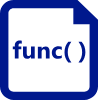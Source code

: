 <mxfile>
    <diagram id="hBzLYNkcV3ddDx5QBOPM" name="Page-1">
        <mxGraphModel dx="494" dy="310" grid="1" gridSize="10" guides="1" tooltips="1" connect="1" arrows="1" fold="1" page="1" pageScale="1" pageWidth="850" pageHeight="1100" math="0" shadow="0">
            <root>
                <mxCell id="0"/>
                <mxCell id="1" parent="0"/>
                <mxCell id="2" value="" style="sketch=0;aspect=fixed;pointerEvents=1;shadow=0;dashed=0;html=1;strokeColor=none;labelPosition=center;verticalLabelPosition=bottom;verticalAlign=top;align=center;fillColor=#00188D;shape=mxgraph.mscae.enterprise.code_file" vertex="1" parent="1">
                    <mxGeometry x="230" y="140" width="49" height="50" as="geometry"/>
                </mxCell>
            </root>
        </mxGraphModel>
    </diagram>
    <diagram id="94kcuLWKKdeLW9n1hLSp" name="Page-2">
        <mxGraphModel dx="2085" dy="775" grid="1" gridSize="10" guides="1" tooltips="1" connect="1" arrows="1" fold="1" page="1" pageScale="1" pageWidth="850" pageHeight="1100" math="0" shadow="0">
            <root>
                <mxCell id="0"/>
                <mxCell id="1" parent="0"/>
                <UserObject label="&lt;div style=&quot;color: #ededed;background-color: #0a0a0a;font-family: Consolas, &#39;Courier New&#39;, monospace;font-weight: normal;font-size: 14px;line-height: 19px;white-space: pre;&quot;&gt;&lt;div&gt;&lt;span style=&quot;color: #ededed;&quot;&gt;{&lt;/span&gt;&lt;span style=&quot;color: #a1a1a1;&quot;&gt;/* &amp;nbsp;&lt;/span&gt;&lt;/div&gt;&lt;div&gt;&lt;span style=&quot;color: #a1a1a1;&quot;&gt;&amp;nbsp; &amp;nbsp; &amp;nbsp; &amp;nbsp; &amp;nbsp; &amp;nbsp; &amp;nbsp; &amp;nbsp; &amp;nbsp; &amp;nbsp;&amp;lt;div&amp;gt;&lt;/span&gt;&lt;/div&gt;&lt;div&gt;&lt;span style=&quot;color: #a1a1a1;&quot;&gt;&amp;nbsp; &amp;nbsp; &amp;nbsp; &amp;nbsp; &amp;nbsp; &amp;nbsp; &amp;nbsp; &amp;nbsp; &amp;nbsp; &amp;nbsp; &amp;lt;label className=&quot;block text-sm font-semibold text-slate-700 mb-2&quot;&amp;gt;&lt;/span&gt;&lt;/div&gt;&lt;div&gt;&lt;span style=&quot;color: #a1a1a1;&quot;&gt;&amp;nbsp; &amp;nbsp; &amp;nbsp; &amp;nbsp; &amp;nbsp; &amp;nbsp; &amp;nbsp; &amp;nbsp; &amp;nbsp; &amp;nbsp; &amp;nbsp; Data e Hora da Publicação{&quot; &quot;}&lt;/span&gt;&lt;/div&gt;&lt;div&gt;&lt;span style=&quot;color: #a1a1a1;&quot;&gt;&amp;nbsp; &amp;nbsp; &amp;nbsp; &amp;nbsp; &amp;nbsp; &amp;nbsp; &amp;nbsp; &amp;nbsp; &amp;nbsp; &amp;nbsp; &amp;nbsp; &amp;lt;span className=&quot;text-red-500&quot;&amp;gt;*&amp;lt;/span&amp;gt;&lt;/span&gt;&lt;/div&gt;&lt;div&gt;&lt;span style=&quot;color: #a1a1a1;&quot;&gt;&amp;nbsp; &amp;nbsp; &amp;nbsp; &amp;nbsp; &amp;nbsp; &amp;nbsp; &amp;nbsp; &amp;nbsp; &amp;nbsp; &amp;nbsp; &amp;lt;/label&amp;gt;&lt;/span&gt;&lt;/div&gt;&lt;div&gt;&lt;span style=&quot;color: #a1a1a1;&quot;&gt;&amp;nbsp; &amp;nbsp; &amp;nbsp; &amp;nbsp; &amp;nbsp; &amp;nbsp; &amp;nbsp; &amp;nbsp; &amp;nbsp; &amp;nbsp; &amp;lt;Input&lt;/span&gt;&lt;/div&gt;&lt;div&gt;&lt;span style=&quot;color: #a1a1a1;&quot;&gt;&amp;nbsp; &amp;nbsp; &amp;nbsp; &amp;nbsp; &amp;nbsp; &amp;nbsp; &amp;nbsp; &amp;nbsp; &amp;nbsp; &amp;nbsp; &amp;nbsp; type=&quot;datetime-local&quot;&lt;/span&gt;&lt;/div&gt;&lt;div&gt;&lt;span style=&quot;color: #a1a1a1;&quot;&gt;&amp;nbsp; &amp;nbsp; &amp;nbsp; &amp;nbsp; &amp;nbsp; &amp;nbsp; &amp;nbsp; &amp;nbsp; &amp;nbsp; &amp;nbsp; &amp;nbsp; value={formData.publish_date}&lt;/span&gt;&lt;/div&gt;&lt;div&gt;&lt;span style=&quot;color: #a1a1a1;&quot;&gt;&amp;nbsp; &amp;nbsp; &amp;nbsp; &amp;nbsp; &amp;nbsp; &amp;nbsp; &amp;nbsp; &amp;nbsp; &amp;nbsp; &amp;nbsp; &amp;nbsp; onChange={(e) =&amp;gt;&lt;/span&gt;&lt;/div&gt;&lt;div&gt;&lt;span style=&quot;color: #a1a1a1;&quot;&gt;&amp;nbsp; &amp;nbsp; &amp;nbsp; &amp;nbsp; &amp;nbsp; &amp;nbsp; &amp;nbsp; &amp;nbsp; &amp;nbsp; &amp;nbsp; &amp;nbsp; &amp;nbsp; handleInputChange(&quot;publish_date&quot;, e.target.value)&lt;/span&gt;&lt;/div&gt;&lt;div&gt;&lt;span style=&quot;color: #a1a1a1;&quot;&gt;&amp;nbsp; &amp;nbsp; &amp;nbsp; &amp;nbsp; &amp;nbsp; &amp;nbsp; &amp;nbsp; &amp;nbsp; &amp;nbsp; &amp;nbsp; &amp;nbsp; }&lt;/span&gt;&lt;/div&gt;&lt;div&gt;&lt;span style=&quot;color: #a1a1a1;&quot;&gt;&amp;nbsp; &amp;nbsp; &amp;nbsp; &amp;nbsp; &amp;nbsp; &amp;nbsp; &amp;nbsp; &amp;nbsp; &amp;nbsp; &amp;nbsp; &amp;nbsp; required&lt;/span&gt;&lt;/div&gt;&lt;div&gt;&lt;span style=&quot;color: #a1a1a1;&quot;&gt;&amp;nbsp; &amp;nbsp; &amp;nbsp; &amp;nbsp; &amp;nbsp; &amp;nbsp; &amp;nbsp; &amp;nbsp; &amp;nbsp; &amp;nbsp; &amp;nbsp; className=&quot;rounded-xl border-slate-200 focus:ring-2 focus:ring-[#1B4B7C]/20 focus:border-[#1B4B7C]/50 transition-all&quot;&lt;/span&gt;&lt;/div&gt;&lt;div&gt;&lt;span style=&quot;color: #a1a1a1;&quot;&gt;&amp;nbsp; &amp;nbsp; &amp;nbsp; &amp;nbsp; &amp;nbsp; &amp;nbsp; &amp;nbsp; &amp;nbsp; &amp;nbsp; &amp;nbsp; /&amp;gt;&lt;/span&gt;&lt;/div&gt;&lt;div&gt;&lt;span style=&quot;color: #a1a1a1;&quot;&gt;&amp;nbsp; &amp;nbsp; &amp;nbsp; &amp;nbsp; &amp;nbsp; &amp;nbsp; &amp;nbsp; &amp;nbsp; &amp;nbsp; &amp;lt;/div&amp;gt;&lt;/span&gt;&lt;/div&gt;&lt;div&gt;&lt;span style=&quot;color: #a1a1a1;&quot;&gt;&amp;nbsp; &amp;nbsp; &amp;nbsp; &amp;nbsp; &amp;nbsp; &amp;nbsp; &amp;nbsp; &amp;nbsp; &amp;nbsp; */&lt;/span&gt;&lt;span style=&quot;color: #ededed;&quot;&gt;}&lt;/span&gt;&lt;/div&gt;&lt;/div&gt;" link="&lt;div style=&quot;color: #ededed;background-color: #0a0a0a;font-family: Consolas, &#39;Courier New&#39;, monospace;font-weight: normal;font-size: 14px;line-height: 19px;white-space: pre;&quot;&gt;&lt;div&gt;&lt;span style=&quot;color: #ededed;&quot;&gt;{&lt;/span&gt;&lt;span style=&quot;color: #a1a1a1;&quot;&gt;/* &amp;nbsp;&lt;/span&gt;&lt;/div&gt;&lt;div&gt;&lt;span style=&quot;color: #a1a1a1;&quot;&gt;&amp;nbsp; &amp;nbsp; &amp;nbsp; &amp;nbsp; &amp;nbsp; &amp;nbsp; &amp;nbsp; &amp;nbsp; &amp;nbsp; &amp;nbsp;&amp;lt;div&amp;gt;&lt;/span&gt;&lt;/div&gt;&lt;div&gt;&lt;span style=&quot;color: #a1a1a1;&quot;&gt;&amp;nbsp; &amp;nbsp; &amp;nbsp; &amp;nbsp; &amp;nbsp; &amp;nbsp; &amp;nbsp; &amp;nbsp; &amp;nbsp; &amp;nbsp; &amp;lt;label className=&quot;block text-sm font-semibold text-slate-700 mb-2&quot;&amp;gt;&lt;/span&gt;&lt;/div&gt;&lt;div&gt;&lt;span style=&quot;color: #a1a1a1;&quot;&gt;&amp;nbsp; &amp;nbsp; &amp;nbsp; &amp;nbsp; &amp;nbsp; &amp;nbsp; &amp;nbsp; &amp;nbsp; &amp;nbsp; &amp;nbsp; &amp;nbsp; Data e Hora da Publicação{&quot; &quot;}&lt;/span&gt;&lt;/div&gt;&lt;div&gt;&lt;span style=&quot;color: #a1a1a1;&quot;&gt;&amp;nbsp; &amp;nbsp; &amp;nbsp; &amp;nbsp; &amp;nbsp; &amp;nbsp; &amp;nbsp; &amp;nbsp; &amp;nbsp; &amp;nbsp; &amp;nbsp; &amp;lt;span className=&quot;text-red-500&quot;&amp;gt;*&amp;lt;/span&amp;gt;&lt;/span&gt;&lt;/div&gt;&lt;div&gt;&lt;span style=&quot;color: #a1a1a1;&quot;&gt;&amp;nbsp; &amp;nbsp; &amp;nbsp; &amp;nbsp; &amp;nbsp; &amp;nbsp; &amp;nbsp; &amp;nbsp; &amp;nbsp; &amp;nbsp; &amp;lt;/label&amp;gt;&lt;/span&gt;&lt;/div&gt;&lt;div&gt;&lt;span style=&quot;color: #a1a1a1;&quot;&gt;&amp;nbsp; &amp;nbsp; &amp;nbsp; &amp;nbsp; &amp;nbsp; &amp;nbsp; &amp;nbsp; &amp;nbsp; &amp;nbsp; &amp;nbsp; &amp;lt;Input&lt;/span&gt;&lt;/div&gt;&lt;div&gt;&lt;span style=&quot;color: #a1a1a1;&quot;&gt;&amp;nbsp; &amp;nbsp; &amp;nbsp; &amp;nbsp; &amp;nbsp; &amp;nbsp; &amp;nbsp; &amp;nbsp; &amp;nbsp; &amp;nbsp; &amp;nbsp; type=&quot;datetime-local&quot;&lt;/span&gt;&lt;/div&gt;&lt;div&gt;&lt;span style=&quot;color: #a1a1a1;&quot;&gt;&amp;nbsp; &amp;nbsp; &amp;nbsp; &amp;nbsp; &amp;nbsp; &amp;nbsp; &amp;nbsp; &amp;nbsp; &amp;nbsp; &amp;nbsp; &amp;nbsp; value={formData.publish_date}&lt;/span&gt;&lt;/div&gt;&lt;div&gt;&lt;span style=&quot;color: #a1a1a1;&quot;&gt;&amp;nbsp; &amp;nbsp; &amp;nbsp; &amp;nbsp; &amp;nbsp; &amp;nbsp; &amp;nbsp; &amp;nbsp; &amp;nbsp; &amp;nbsp; &amp;nbsp; onChange={(e) =&amp;gt;&lt;/span&gt;&lt;/div&gt;&lt;div&gt;&lt;span style=&quot;color: #a1a1a1;&quot;&gt;&amp;nbsp; &amp;nbsp; &amp;nbsp; &amp;nbsp; &amp;nbsp; &amp;nbsp; &amp;nbsp; &amp;nbsp; &amp;nbsp; &amp;nbsp; &amp;nbsp; &amp;nbsp; handleInputChange(&quot;publish_date&quot;, e.target.value)&lt;/span&gt;&lt;/div&gt;&lt;div&gt;&lt;span style=&quot;color: #a1a1a1;&quot;&gt;&amp;nbsp; &amp;nbsp; &amp;nbsp; &amp;nbsp; &amp;nbsp; &amp;nbsp; &amp;nbsp; &amp;nbsp; &amp;nbsp; &amp;nbsp; &amp;nbsp; }&lt;/span&gt;&lt;/div&gt;&lt;div&gt;&lt;span style=&quot;color: #a1a1a1;&quot;&gt;&amp;nbsp; &amp;nbsp; &amp;nbsp; &amp;nbsp; &amp;nbsp; &amp;nbsp; &amp;nbsp; &amp;nbsp; &amp;nbsp; &amp;nbsp; &amp;nbsp; required&lt;/span&gt;&lt;/div&gt;&lt;div&gt;&lt;span style=&quot;color: #a1a1a1;&quot;&gt;&amp;nbsp; &amp;nbsp; &amp;nbsp; &amp;nbsp; &amp;nbsp; &amp;nbsp; &amp;nbsp; &amp;nbsp; &amp;nbsp; &amp;nbsp; &amp;nbsp; className=&quot;rounded-xl border-slate-200 focus:ring-2 focus:ring-[#1B4B7C]/20 focus:border-[#1B4B7C]/50 transition-all&quot;&lt;/span&gt;&lt;/div&gt;&lt;div&gt;&lt;span style=&quot;color: #a1a1a1;&quot;&gt;&amp;nbsp; &amp;nbsp; &amp;nbsp; &amp;nbsp; &amp;nbsp; &amp;nbsp; &amp;nbsp; &amp;nbsp; &amp;nbsp; &amp;nbsp; /&amp;gt;&lt;/span&gt;&lt;/div&gt;&lt;div&gt;&lt;span style=&quot;color: #a1a1a1;&quot;&gt;&amp;nbsp; &amp;nbsp; &amp;nbsp; &amp;nbsp; &amp;nbsp; &amp;nbsp; &amp;nbsp; &amp;nbsp; &amp;nbsp; &amp;lt;/div&amp;gt;&lt;/span&gt;&lt;/div&gt;&lt;div&gt;&lt;span style=&quot;color: #a1a1a1;&quot;&gt;&amp;nbsp; &amp;nbsp; &amp;nbsp; &amp;nbsp; &amp;nbsp; &amp;nbsp; &amp;nbsp; &amp;nbsp; &amp;nbsp; */&lt;/span&gt;&lt;span style=&quot;color: #ededed;&quot;&gt;}&lt;/span&gt;&lt;/div&gt;&lt;/div&gt;" id="NXUWeRC4LVwC3UuzfHTi-1">
                    <mxCell style="text;whiteSpace=wrap;html=1;" vertex="1" parent="1">
                        <mxGeometry x="-10" y="60" width="1080" height="340" as="geometry"/>
                    </mxCell>
                </UserObject>
            </root>
        </mxGraphModel>
    </diagram>
</mxfile>